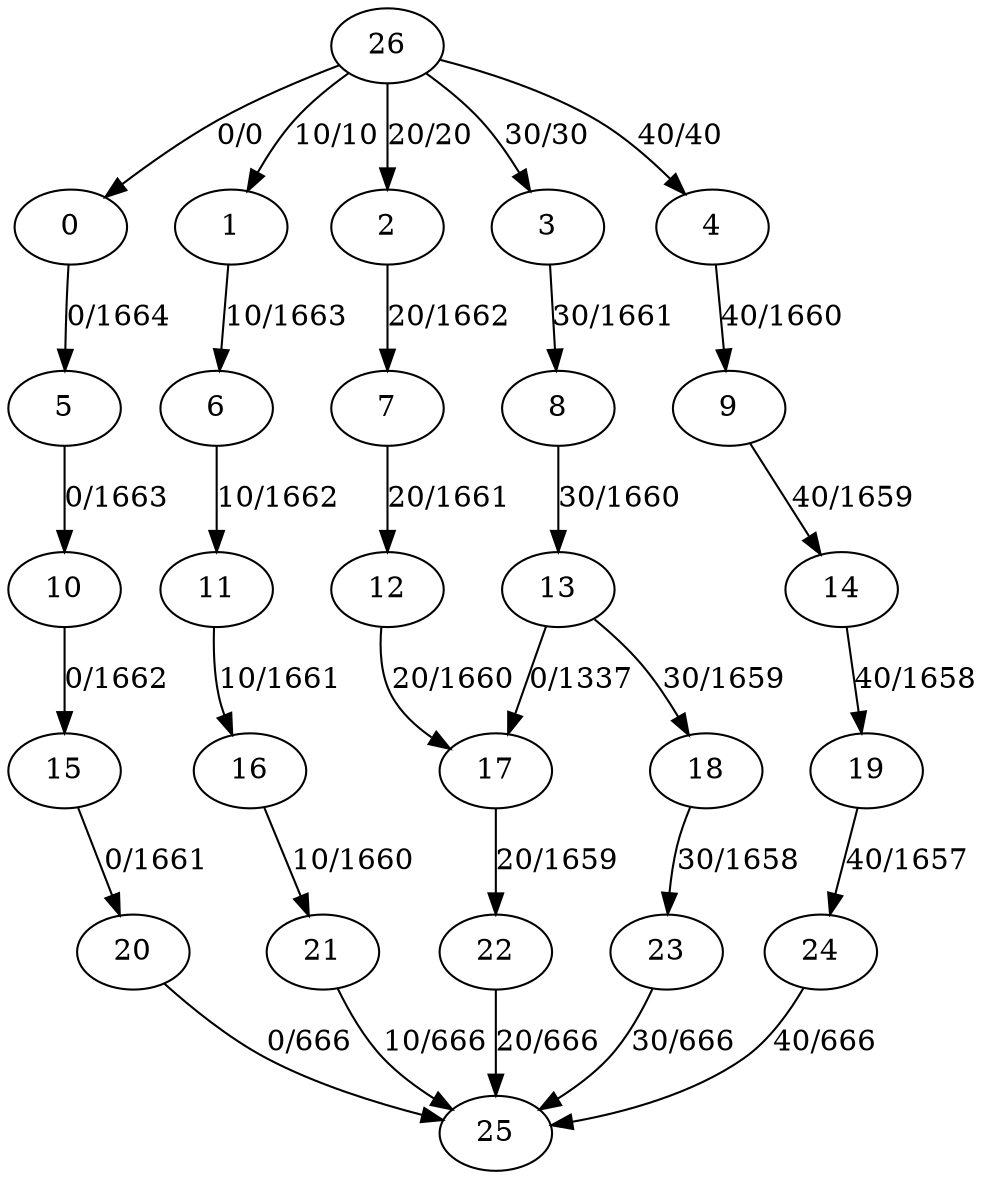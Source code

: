 digraph G{
0->5[label="0/1664"];
1->6[label="10/1663"];
2->7[label="20/1662"];
3->8[label="30/1661"];
4->9[label="40/1660"];
5->10[label="0/1663"];
6->11[label="10/1662"];
7->12[label="20/1661"];
8->13[label="30/1660"];
9->14[label="40/1659"];
10->15[label="0/1662"];
11->16[label="10/1661"];
12->17[label="20/1660"];
13->18[label="30/1659"];
13->17[label="0/1337"];
14->19[label="40/1658"];
15->20[label="0/1661"];
16->21[label="10/1660"];
17->22[label="20/1659"];
18->23[label="30/1658"];
19->24[label="40/1657"];
20->25[label="0/666"];
21->25[label="10/666"];
22->25[label="20/666"];
23->25[label="30/666"];
24->25[label="40/666"];
26->0[label="0/0"];
26->1[label="10/10"];
26->2[label="20/20"];
26->3[label="30/30"];
26->4[label="40/40"];
}
